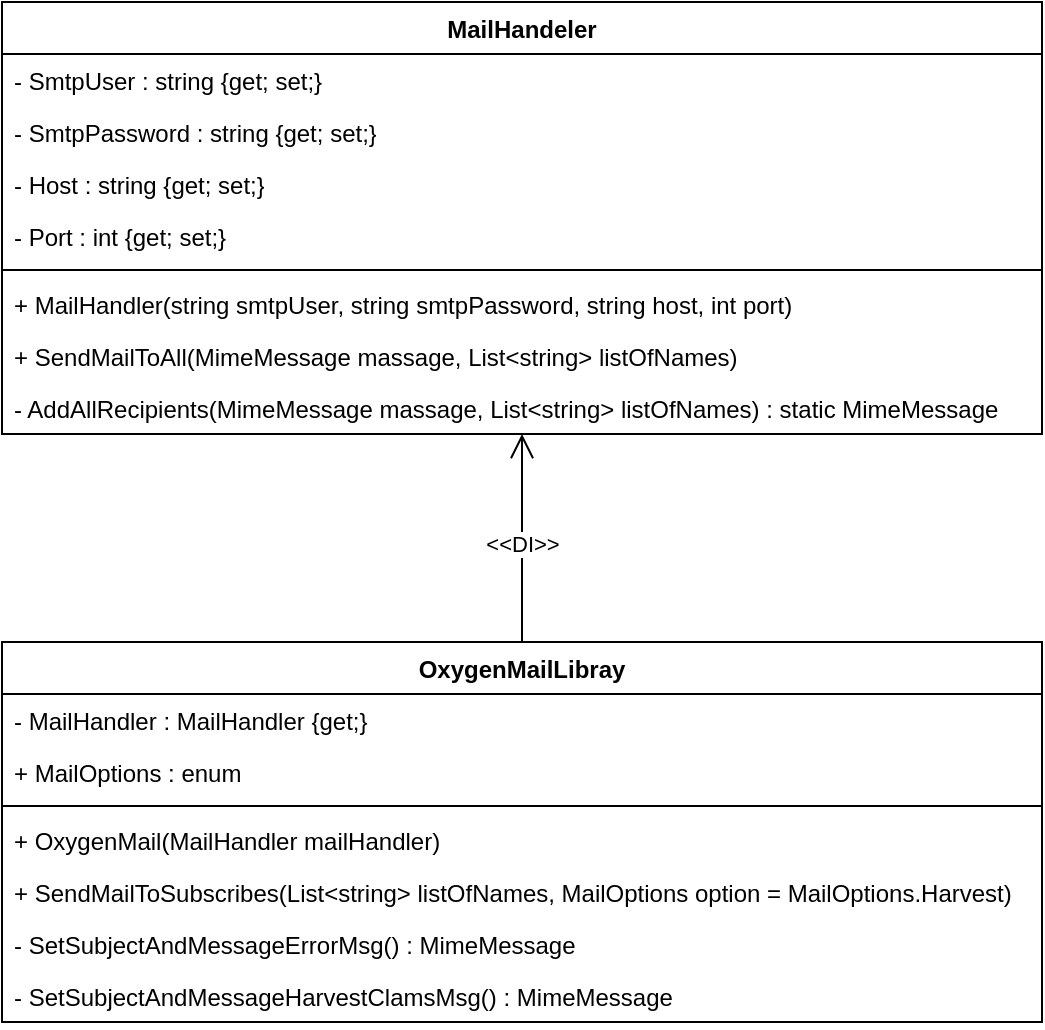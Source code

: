 <mxfile version="22.1.2" type="device">
  <diagram name="Page-1" id="TO1dSzs_Guxy6mVxo7hh">
    <mxGraphModel dx="2960" dy="1754" grid="1" gridSize="10" guides="1" tooltips="1" connect="1" arrows="1" fold="1" page="1" pageScale="1" pageWidth="1169" pageHeight="827" math="0" shadow="0">
      <root>
        <mxCell id="0" />
        <mxCell id="1" parent="0" />
        <mxCell id="xNLxQsPIqcRWq7W58bwk-1" value="MailHandeler" style="swimlane;fontStyle=1;align=center;verticalAlign=top;childLayout=stackLayout;horizontal=1;startSize=26;horizontalStack=0;resizeParent=1;resizeParentMax=0;resizeLast=0;collapsible=1;marginBottom=0;whiteSpace=wrap;html=1;strokeWidth=1;" parent="1" vertex="1">
          <mxGeometry x="325" y="158" width="520" height="216" as="geometry" />
        </mxCell>
        <mxCell id="7xXusvaDjV_1Z4p0bHbc-3" value="- SmtpUser : string {get; set;}" style="text;strokeColor=none;fillColor=none;align=left;verticalAlign=top;spacingLeft=4;spacingRight=4;overflow=hidden;rotatable=0;points=[[0,0.5],[1,0.5]];portConstraint=eastwest;whiteSpace=wrap;html=1;" parent="xNLxQsPIqcRWq7W58bwk-1" vertex="1">
          <mxGeometry y="26" width="520" height="26" as="geometry" />
        </mxCell>
        <mxCell id="7xXusvaDjV_1Z4p0bHbc-7" value="- SmtpPassword : string {get; set;}" style="text;strokeColor=none;fillColor=none;align=left;verticalAlign=top;spacingLeft=4;spacingRight=4;overflow=hidden;rotatable=0;points=[[0,0.5],[1,0.5]];portConstraint=eastwest;whiteSpace=wrap;html=1;" parent="xNLxQsPIqcRWq7W58bwk-1" vertex="1">
          <mxGeometry y="52" width="520" height="26" as="geometry" />
        </mxCell>
        <mxCell id="7xXusvaDjV_1Z4p0bHbc-6" value="- Host : string {get; set;}" style="text;strokeColor=none;fillColor=none;align=left;verticalAlign=top;spacingLeft=4;spacingRight=4;overflow=hidden;rotatable=0;points=[[0,0.5],[1,0.5]];portConstraint=eastwest;whiteSpace=wrap;html=1;" parent="xNLxQsPIqcRWq7W58bwk-1" vertex="1">
          <mxGeometry y="78" width="520" height="26" as="geometry" />
        </mxCell>
        <mxCell id="7xXusvaDjV_1Z4p0bHbc-5" value="- Port : int {get; set;}" style="text;strokeColor=none;fillColor=none;align=left;verticalAlign=top;spacingLeft=4;spacingRight=4;overflow=hidden;rotatable=0;points=[[0,0.5],[1,0.5]];portConstraint=eastwest;whiteSpace=wrap;html=1;" parent="xNLxQsPIqcRWq7W58bwk-1" vertex="1">
          <mxGeometry y="104" width="520" height="26" as="geometry" />
        </mxCell>
        <mxCell id="xNLxQsPIqcRWq7W58bwk-3" value="" style="line;strokeWidth=1;fillColor=none;align=left;verticalAlign=middle;spacingTop=-1;spacingLeft=3;spacingRight=3;rotatable=0;labelPosition=right;points=[];portConstraint=eastwest;strokeColor=inherit;" parent="xNLxQsPIqcRWq7W58bwk-1" vertex="1">
          <mxGeometry y="130" width="520" height="8" as="geometry" />
        </mxCell>
        <mxCell id="7xXusvaDjV_1Z4p0bHbc-4" value="+ MailHandler(string smtpUser, string smtpPassword, string host, int port)" style="text;strokeColor=none;fillColor=none;align=left;verticalAlign=top;spacingLeft=4;spacingRight=4;overflow=hidden;rotatable=0;points=[[0,0.5],[1,0.5]];portConstraint=eastwest;whiteSpace=wrap;html=1;" parent="xNLxQsPIqcRWq7W58bwk-1" vertex="1">
          <mxGeometry y="138" width="520" height="26" as="geometry" />
        </mxCell>
        <mxCell id="xNLxQsPIqcRWq7W58bwk-4" value="+ SendMailToAll(MimeMessage massage, List&amp;lt;string&amp;gt; listOfNames)&amp;nbsp;" style="text;strokeColor=none;fillColor=none;align=left;verticalAlign=top;spacingLeft=4;spacingRight=4;overflow=hidden;rotatable=0;points=[[0,0.5],[1,0.5]];portConstraint=eastwest;whiteSpace=wrap;html=1;" parent="xNLxQsPIqcRWq7W58bwk-1" vertex="1">
          <mxGeometry y="164" width="520" height="26" as="geometry" />
        </mxCell>
        <mxCell id="xNLxQsPIqcRWq7W58bwk-5" value="- AddAllRecipients(MimeMessage massage, List&amp;lt;string&amp;gt; listOfNames) : static MimeMessage&amp;nbsp;" style="text;strokeColor=none;fillColor=none;align=left;verticalAlign=top;spacingLeft=4;spacingRight=4;overflow=hidden;rotatable=0;points=[[0,0.5],[1,0.5]];portConstraint=eastwest;whiteSpace=wrap;html=1;" parent="xNLxQsPIqcRWq7W58bwk-1" vertex="1">
          <mxGeometry y="190" width="520" height="26" as="geometry" />
        </mxCell>
        <mxCell id="7xXusvaDjV_1Z4p0bHbc-8" style="edgeStyle=orthogonalEdgeStyle;rounded=0;orthogonalLoop=1;jettySize=auto;html=1;entryX=0.5;entryY=1;entryDx=0;entryDy=0;endArrow=open;endFill=0;endSize=10;" parent="1" source="xNLxQsPIqcRWq7W58bwk-6" target="xNLxQsPIqcRWq7W58bwk-1" edge="1">
          <mxGeometry relative="1" as="geometry">
            <mxPoint x="575" y="388" as="targetPoint" />
          </mxGeometry>
        </mxCell>
        <mxCell id="7xXusvaDjV_1Z4p0bHbc-9" value="&amp;lt;&amp;lt;DI&amp;gt;&amp;gt;" style="edgeLabel;html=1;align=center;verticalAlign=middle;resizable=0;points=[];" parent="7xXusvaDjV_1Z4p0bHbc-8" vertex="1" connectable="0">
          <mxGeometry x="0.204" relative="1" as="geometry">
            <mxPoint y="13" as="offset" />
          </mxGeometry>
        </mxCell>
        <mxCell id="xNLxQsPIqcRWq7W58bwk-6" value="OxygenMailLibray" style="swimlane;fontStyle=1;align=center;verticalAlign=top;childLayout=stackLayout;horizontal=1;startSize=26;horizontalStack=0;resizeParent=1;resizeParentMax=0;resizeLast=0;collapsible=1;marginBottom=0;whiteSpace=wrap;html=1;" parent="1" vertex="1">
          <mxGeometry x="325" y="478" width="520" height="190" as="geometry" />
        </mxCell>
        <mxCell id="7xXusvaDjV_1Z4p0bHbc-1" value="- MailHandler : MailHandler {get;}" style="text;strokeColor=none;fillColor=none;align=left;verticalAlign=top;spacingLeft=4;spacingRight=4;overflow=hidden;rotatable=0;points=[[0,0.5],[1,0.5]];portConstraint=eastwest;whiteSpace=wrap;html=1;" parent="xNLxQsPIqcRWq7W58bwk-6" vertex="1">
          <mxGeometry y="26" width="520" height="26" as="geometry" />
        </mxCell>
        <mxCell id="7xXusvaDjV_1Z4p0bHbc-2" value="+ MailOptions : enum" style="text;strokeColor=none;fillColor=none;align=left;verticalAlign=top;spacingLeft=4;spacingRight=4;overflow=hidden;rotatable=0;points=[[0,0.5],[1,0.5]];portConstraint=eastwest;whiteSpace=wrap;html=1;" parent="xNLxQsPIqcRWq7W58bwk-6" vertex="1">
          <mxGeometry y="52" width="520" height="26" as="geometry" />
        </mxCell>
        <mxCell id="xNLxQsPIqcRWq7W58bwk-7" value="" style="line;strokeWidth=1;fillColor=none;align=left;verticalAlign=middle;spacingTop=-1;spacingLeft=3;spacingRight=3;rotatable=0;labelPosition=right;points=[];portConstraint=eastwest;strokeColor=inherit;" parent="xNLxQsPIqcRWq7W58bwk-6" vertex="1">
          <mxGeometry y="78" width="520" height="8" as="geometry" />
        </mxCell>
        <mxCell id="xNLxQsPIqcRWq7W58bwk-8" value="+ OxygenMail(MailHandler mailHandler)" style="text;strokeColor=none;fillColor=none;align=left;verticalAlign=top;spacingLeft=4;spacingRight=4;overflow=hidden;rotatable=0;points=[[0,0.5],[1,0.5]];portConstraint=eastwest;whiteSpace=wrap;html=1;" parent="xNLxQsPIqcRWq7W58bwk-6" vertex="1">
          <mxGeometry y="86" width="520" height="26" as="geometry" />
        </mxCell>
        <mxCell id="xNLxQsPIqcRWq7W58bwk-11" value="+&amp;nbsp;SendMailToSubscribes(List&amp;lt;string&amp;gt; listOfNames, MailOptions option = MailOptions.Harvest)" style="text;strokeColor=none;fillColor=none;align=left;verticalAlign=top;spacingLeft=4;spacingRight=4;overflow=hidden;rotatable=0;points=[[0,0.5],[1,0.5]];portConstraint=eastwest;whiteSpace=wrap;html=1;" parent="xNLxQsPIqcRWq7W58bwk-6" vertex="1">
          <mxGeometry y="112" width="520" height="26" as="geometry" />
        </mxCell>
        <mxCell id="xNLxQsPIqcRWq7W58bwk-10" value="-&amp;nbsp;SetSubjectAndMessageErrorMsg() : MimeMessage" style="text;strokeColor=none;fillColor=none;align=left;verticalAlign=top;spacingLeft=4;spacingRight=4;overflow=hidden;rotatable=0;points=[[0,0.5],[1,0.5]];portConstraint=eastwest;whiteSpace=wrap;html=1;" parent="xNLxQsPIqcRWq7W58bwk-6" vertex="1">
          <mxGeometry y="138" width="520" height="26" as="geometry" />
        </mxCell>
        <mxCell id="xNLxQsPIqcRWq7W58bwk-9" value="- SetSubjectAndMessageHarvestClamsMsg() : MimeMessage" style="text;strokeColor=none;fillColor=none;align=left;verticalAlign=top;spacingLeft=4;spacingRight=4;overflow=hidden;rotatable=0;points=[[0,0.5],[1,0.5]];portConstraint=eastwest;whiteSpace=wrap;html=1;" parent="xNLxQsPIqcRWq7W58bwk-6" vertex="1">
          <mxGeometry y="164" width="520" height="26" as="geometry" />
        </mxCell>
      </root>
    </mxGraphModel>
  </diagram>
</mxfile>

